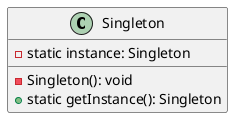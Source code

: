 @startuml
class Singleton {
    -static instance: Singleton
    -Singleton(): void
    +static getInstance(): Singleton
}
@enduml